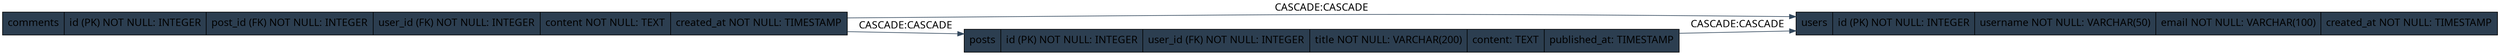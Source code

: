digraph DatabaseSchema {
  rankdir=LR;
  node [shape=record, style=filled, fillcolor="#2C3E50", fontname="Segoe UI, Tahoma, Geneva, Verdana, sans-serif", fontsize=16];
  edge [color="#34495E", fontname="Segoe UI, Tahoma, Geneva, Verdana, sans-serif", fontsize=16];
  "users" [label="{users|id (PK) NOT NULL: INTEGER|username NOT NULL: VARCHAR(50)|email NOT NULL: VARCHAR(100)|created_at NOT NULL: TIMESTAMP}}"];
  "posts" [label="{posts|id (PK) NOT NULL: INTEGER|user_id (FK) NOT NULL: INTEGER|title NOT NULL: VARCHAR(200)|content: TEXT|published_at: TIMESTAMP}}"];
  "comments" [label="{comments|id (PK) NOT NULL: INTEGER|post_id (FK) NOT NULL: INTEGER|user_id (FK) NOT NULL: INTEGER|content NOT NULL: TEXT|created_at NOT NULL: TIMESTAMP}}"];
  "posts":"user_id" -> "users":"id" [label="CASCADE:CASCADE"];
  "comments":"post_id" -> "posts":"id" [label="CASCADE:CASCADE"];
  "comments":"user_id" -> "users":"id" [label="CASCADE:CASCADE"];
}
